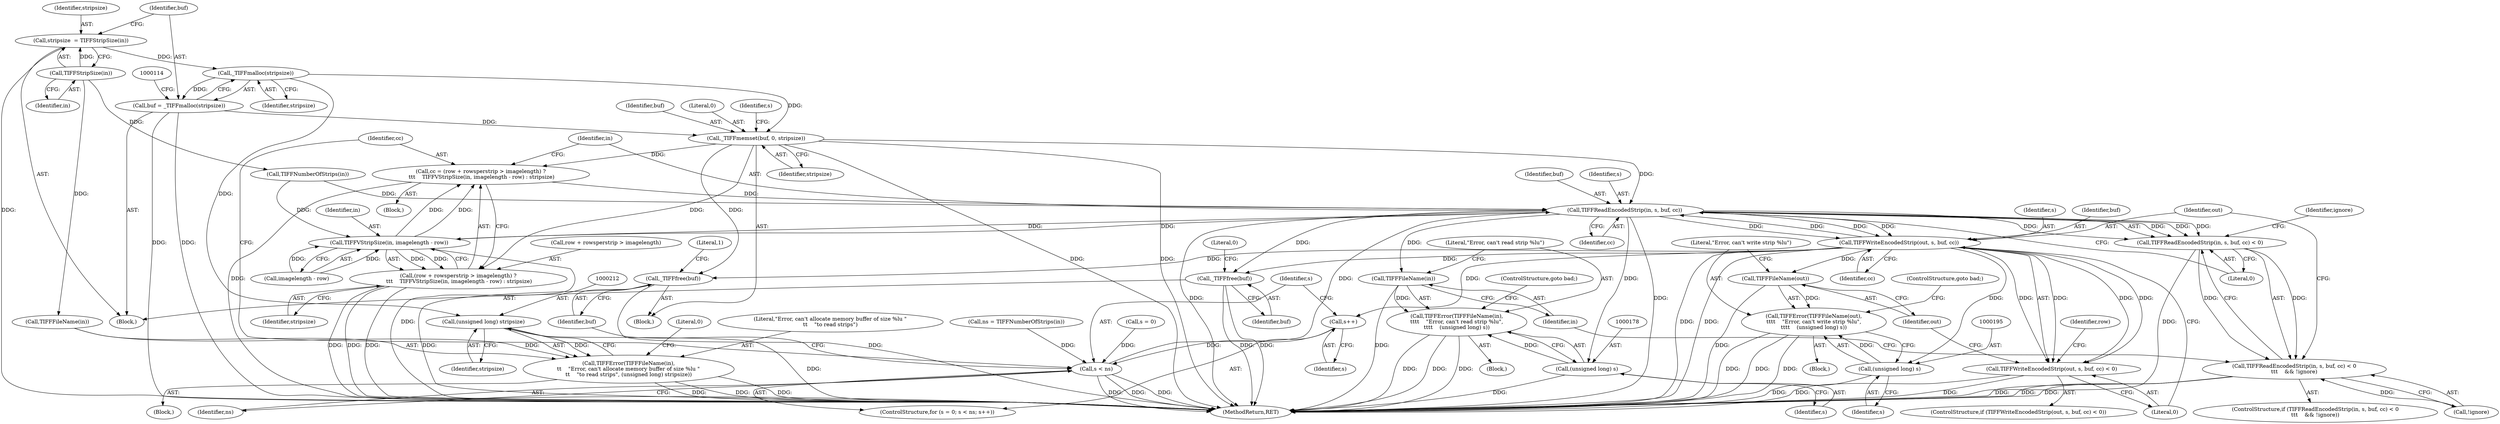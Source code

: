 digraph "1_libtiff_5397a417e61258c69209904e652a1f409ec3b9df@API" {
"1000111" [label="(Call,_TIFFmalloc(stripsize))"];
"1000104" [label="(Call,stripsize  = TIFFStripSize(in))"];
"1000106" [label="(Call,TIFFStripSize(in))"];
"1000109" [label="(Call,buf = _TIFFmalloc(stripsize))"];
"1000132" [label="(Call,_TIFFmemset(buf, 0, stripsize))"];
"1000147" [label="(Call,cc = (row + rowsperstrip > imagelength) ?\n \t\t\t    TIFFVStripSize(in, imagelength - row) : stripsize)"];
"1000164" [label="(Call,TIFFReadEncodedStrip(in, s, buf, cc))"];
"1000155" [label="(Call,TIFFVStripSize(in, imagelength - row))"];
"1000149" [label="(Call,(row + rowsperstrip > imagelength) ?\n \t\t\t    TIFFVStripSize(in, imagelength - row) : stripsize)"];
"1000163" [label="(Call,TIFFReadEncodedStrip(in, s, buf, cc) < 0)"];
"1000162" [label="(Call,TIFFReadEncodedStrip(in, s, buf, cc) < 0\n\t\t\t    && !ignore)"];
"1000174" [label="(Call,TIFFFileName(in))"];
"1000173" [label="(Call,TIFFError(TIFFFileName(in),\n\t\t\t\t    \"Error, can't read strip %lu\",\n\t\t\t\t    (unsigned long) s))"];
"1000177" [label="(Call,(unsigned long) s)"];
"1000183" [label="(Call,TIFFWriteEncodedStrip(out, s, buf, cc))"];
"1000143" [label="(Call,s++)"];
"1000140" [label="(Call,s < ns)"];
"1000182" [label="(Call,TIFFWriteEncodedStrip(out, s, buf, cc) < 0)"];
"1000191" [label="(Call,TIFFFileName(out))"];
"1000190" [label="(Call,TIFFError(TIFFFileName(out),\n\t\t\t\t    \"Error, can't write strip %lu\",\n\t\t\t\t    (unsigned long) s))"];
"1000194" [label="(Call,(unsigned long) s)"];
"1000201" [label="(Call,_TIFFfree(buf))"];
"1000217" [label="(Call,_TIFFfree(buf))"];
"1000211" [label="(Call,(unsigned long) stripsize)"];
"1000207" [label="(Call,TIFFError(TIFFFileName(in),\n\t\t    \"Error, can't allocate memory buffer of size %lu \"\n\t\t    \"to read strips\", (unsigned long) stripsize))"];
"1000182" [label="(Call,TIFFWriteEncodedStrip(out, s, buf, cc) < 0)"];
"1000220" [label="(Literal,0)"];
"1000186" [label="(Identifier,buf)"];
"1000137" [label="(Call,s = 0)"];
"1000141" [label="(Identifier,s)"];
"1000213" [label="(Identifier,stripsize)"];
"1000210" [label="(Literal,\"Error, can't allocate memory buffer of size %lu \"\n\t\t    \"to read strips\")"];
"1000156" [label="(Identifier,in)"];
"1000211" [label="(Call,(unsigned long) stripsize)"];
"1000124" [label="(Call,ns = TIFFNumberOfStrips(in))"];
"1000217" [label="(Call,_TIFFfree(buf))"];
"1000162" [label="(Call,TIFFReadEncodedStrip(in, s, buf, cc) < 0\n\t\t\t    && !ignore)"];
"1000179" [label="(Identifier,s)"];
"1000176" [label="(Literal,\"Error, can't read strip %lu\")"];
"1000132" [label="(Call,_TIFFmemset(buf, 0, stripsize))"];
"1000170" [label="(Call,!ignore)"];
"1000145" [label="(Block,)"];
"1000144" [label="(Identifier,s)"];
"1000126" [label="(Call,TIFFNumberOfStrips(in))"];
"1000177" [label="(Call,(unsigned long) s)"];
"1000143" [label="(Call,s++)"];
"1000167" [label="(Identifier,buf)"];
"1000215" [label="(Literal,0)"];
"1000206" [label="(Block,)"];
"1000109" [label="(Call,buf = _TIFFmalloc(stripsize))"];
"1000171" [label="(Identifier,ignore)"];
"1000189" [label="(Block,)"];
"1000161" [label="(ControlStructure,if (TIFFReadEncodedStrip(in, s, buf, cc) < 0\n\t\t\t    && !ignore))"];
"1000142" [label="(Identifier,ns)"];
"1000164" [label="(Call,TIFFReadEncodedStrip(in, s, buf, cc))"];
"1000136" [label="(ControlStructure,for (s = 0; s < ns; s++))"];
"1000160" [label="(Identifier,stripsize)"];
"1000169" [label="(Literal,0)"];
"1000168" [label="(Identifier,cc)"];
"1000102" [label="(Block,)"];
"1000149" [label="(Call,(row + rowsperstrip > imagelength) ?\n \t\t\t    TIFFVStripSize(in, imagelength - row) : stripsize)"];
"1000192" [label="(Identifier,out)"];
"1000175" [label="(Identifier,in)"];
"1000155" [label="(Call,TIFFVStripSize(in, imagelength - row))"];
"1000157" [label="(Call,imagelength - row)"];
"1000104" [label="(Call,stripsize  = TIFFStripSize(in))"];
"1000111" [label="(Call,_TIFFmalloc(stripsize))"];
"1000204" [label="(Literal,1)"];
"1000110" [label="(Identifier,buf)"];
"1000190" [label="(Call,TIFFError(TIFFFileName(out),\n\t\t\t\t    \"Error, can't write strip %lu\",\n\t\t\t\t    (unsigned long) s))"];
"1000148" [label="(Identifier,cc)"];
"1000147" [label="(Call,cc = (row + rowsperstrip > imagelength) ?\n \t\t\t    TIFFVStripSize(in, imagelength - row) : stripsize)"];
"1000183" [label="(Call,TIFFWriteEncodedStrip(out, s, buf, cc))"];
"1000133" [label="(Identifier,buf)"];
"1000107" [label="(Identifier,in)"];
"1000106" [label="(Call,TIFFStripSize(in))"];
"1000134" [label="(Literal,0)"];
"1000174" [label="(Call,TIFFFileName(in))"];
"1000105" [label="(Identifier,stripsize)"];
"1000150" [label="(Call,row + rowsperstrip > imagelength)"];
"1000208" [label="(Call,TIFFFileName(in))"];
"1000121" [label="(Block,)"];
"1000197" [label="(ControlStructure,goto bad;)"];
"1000166" [label="(Identifier,s)"];
"1000188" [label="(Literal,0)"];
"1000196" [label="(Identifier,s)"];
"1000221" [label="(MethodReturn,RET)"];
"1000191" [label="(Call,TIFFFileName(out))"];
"1000194" [label="(Call,(unsigned long) s)"];
"1000180" [label="(ControlStructure,goto bad;)"];
"1000140" [label="(Call,s < ns)"];
"1000165" [label="(Identifier,in)"];
"1000184" [label="(Identifier,out)"];
"1000138" [label="(Identifier,s)"];
"1000135" [label="(Identifier,stripsize)"];
"1000207" [label="(Call,TIFFError(TIFFFileName(in),\n\t\t    \"Error, can't allocate memory buffer of size %lu \"\n\t\t    \"to read strips\", (unsigned long) stripsize))"];
"1000187" [label="(Identifier,cc)"];
"1000112" [label="(Identifier,stripsize)"];
"1000163" [label="(Call,TIFFReadEncodedStrip(in, s, buf, cc) < 0)"];
"1000202" [label="(Identifier,buf)"];
"1000201" [label="(Call,_TIFFfree(buf))"];
"1000173" [label="(Call,TIFFError(TIFFFileName(in),\n\t\t\t\t    \"Error, can't read strip %lu\",\n\t\t\t\t    (unsigned long) s))"];
"1000218" [label="(Identifier,buf)"];
"1000172" [label="(Block,)"];
"1000185" [label="(Identifier,s)"];
"1000199" [label="(Identifier,row)"];
"1000193" [label="(Literal,\"Error, can't write strip %lu\")"];
"1000181" [label="(ControlStructure,if (TIFFWriteEncodedStrip(out, s, buf, cc) < 0))"];
"1000111" -> "1000109"  [label="AST: "];
"1000111" -> "1000112"  [label="CFG: "];
"1000112" -> "1000111"  [label="AST: "];
"1000109" -> "1000111"  [label="CFG: "];
"1000111" -> "1000109"  [label="DDG: "];
"1000104" -> "1000111"  [label="DDG: "];
"1000111" -> "1000132"  [label="DDG: "];
"1000111" -> "1000211"  [label="DDG: "];
"1000104" -> "1000102"  [label="AST: "];
"1000104" -> "1000106"  [label="CFG: "];
"1000105" -> "1000104"  [label="AST: "];
"1000106" -> "1000104"  [label="AST: "];
"1000110" -> "1000104"  [label="CFG: "];
"1000104" -> "1000221"  [label="DDG: "];
"1000106" -> "1000104"  [label="DDG: "];
"1000106" -> "1000107"  [label="CFG: "];
"1000107" -> "1000106"  [label="AST: "];
"1000106" -> "1000126"  [label="DDG: "];
"1000106" -> "1000208"  [label="DDG: "];
"1000109" -> "1000102"  [label="AST: "];
"1000110" -> "1000109"  [label="AST: "];
"1000114" -> "1000109"  [label="CFG: "];
"1000109" -> "1000221"  [label="DDG: "];
"1000109" -> "1000221"  [label="DDG: "];
"1000109" -> "1000132"  [label="DDG: "];
"1000132" -> "1000121"  [label="AST: "];
"1000132" -> "1000135"  [label="CFG: "];
"1000133" -> "1000132"  [label="AST: "];
"1000134" -> "1000132"  [label="AST: "];
"1000135" -> "1000132"  [label="AST: "];
"1000138" -> "1000132"  [label="CFG: "];
"1000132" -> "1000221"  [label="DDG: "];
"1000132" -> "1000221"  [label="DDG: "];
"1000132" -> "1000147"  [label="DDG: "];
"1000132" -> "1000149"  [label="DDG: "];
"1000132" -> "1000164"  [label="DDG: "];
"1000132" -> "1000201"  [label="DDG: "];
"1000147" -> "1000145"  [label="AST: "];
"1000147" -> "1000149"  [label="CFG: "];
"1000148" -> "1000147"  [label="AST: "];
"1000149" -> "1000147"  [label="AST: "];
"1000165" -> "1000147"  [label="CFG: "];
"1000147" -> "1000221"  [label="DDG: "];
"1000155" -> "1000147"  [label="DDG: "];
"1000155" -> "1000147"  [label="DDG: "];
"1000147" -> "1000164"  [label="DDG: "];
"1000164" -> "1000163"  [label="AST: "];
"1000164" -> "1000168"  [label="CFG: "];
"1000165" -> "1000164"  [label="AST: "];
"1000166" -> "1000164"  [label="AST: "];
"1000167" -> "1000164"  [label="AST: "];
"1000168" -> "1000164"  [label="AST: "];
"1000169" -> "1000164"  [label="CFG: "];
"1000164" -> "1000221"  [label="DDG: "];
"1000164" -> "1000221"  [label="DDG: "];
"1000164" -> "1000155"  [label="DDG: "];
"1000164" -> "1000163"  [label="DDG: "];
"1000164" -> "1000163"  [label="DDG: "];
"1000164" -> "1000163"  [label="DDG: "];
"1000164" -> "1000163"  [label="DDG: "];
"1000126" -> "1000164"  [label="DDG: "];
"1000155" -> "1000164"  [label="DDG: "];
"1000140" -> "1000164"  [label="DDG: "];
"1000183" -> "1000164"  [label="DDG: "];
"1000164" -> "1000174"  [label="DDG: "];
"1000164" -> "1000177"  [label="DDG: "];
"1000164" -> "1000183"  [label="DDG: "];
"1000164" -> "1000183"  [label="DDG: "];
"1000164" -> "1000183"  [label="DDG: "];
"1000164" -> "1000217"  [label="DDG: "];
"1000155" -> "1000149"  [label="AST: "];
"1000155" -> "1000157"  [label="CFG: "];
"1000156" -> "1000155"  [label="AST: "];
"1000157" -> "1000155"  [label="AST: "];
"1000149" -> "1000155"  [label="CFG: "];
"1000155" -> "1000221"  [label="DDG: "];
"1000155" -> "1000149"  [label="DDG: "];
"1000155" -> "1000149"  [label="DDG: "];
"1000126" -> "1000155"  [label="DDG: "];
"1000157" -> "1000155"  [label="DDG: "];
"1000157" -> "1000155"  [label="DDG: "];
"1000149" -> "1000160"  [label="CFG: "];
"1000150" -> "1000149"  [label="AST: "];
"1000160" -> "1000149"  [label="AST: "];
"1000149" -> "1000221"  [label="DDG: "];
"1000149" -> "1000221"  [label="DDG: "];
"1000149" -> "1000221"  [label="DDG: "];
"1000163" -> "1000162"  [label="AST: "];
"1000163" -> "1000169"  [label="CFG: "];
"1000169" -> "1000163"  [label="AST: "];
"1000171" -> "1000163"  [label="CFG: "];
"1000162" -> "1000163"  [label="CFG: "];
"1000163" -> "1000221"  [label="DDG: "];
"1000163" -> "1000162"  [label="DDG: "];
"1000163" -> "1000162"  [label="DDG: "];
"1000162" -> "1000161"  [label="AST: "];
"1000162" -> "1000170"  [label="CFG: "];
"1000170" -> "1000162"  [label="AST: "];
"1000175" -> "1000162"  [label="CFG: "];
"1000184" -> "1000162"  [label="CFG: "];
"1000162" -> "1000221"  [label="DDG: "];
"1000162" -> "1000221"  [label="DDG: "];
"1000162" -> "1000221"  [label="DDG: "];
"1000170" -> "1000162"  [label="DDG: "];
"1000174" -> "1000173"  [label="AST: "];
"1000174" -> "1000175"  [label="CFG: "];
"1000175" -> "1000174"  [label="AST: "];
"1000176" -> "1000174"  [label="CFG: "];
"1000174" -> "1000221"  [label="DDG: "];
"1000174" -> "1000173"  [label="DDG: "];
"1000173" -> "1000172"  [label="AST: "];
"1000173" -> "1000177"  [label="CFG: "];
"1000176" -> "1000173"  [label="AST: "];
"1000177" -> "1000173"  [label="AST: "];
"1000180" -> "1000173"  [label="CFG: "];
"1000173" -> "1000221"  [label="DDG: "];
"1000173" -> "1000221"  [label="DDG: "];
"1000173" -> "1000221"  [label="DDG: "];
"1000177" -> "1000173"  [label="DDG: "];
"1000177" -> "1000179"  [label="CFG: "];
"1000178" -> "1000177"  [label="AST: "];
"1000179" -> "1000177"  [label="AST: "];
"1000177" -> "1000221"  [label="DDG: "];
"1000183" -> "1000182"  [label="AST: "];
"1000183" -> "1000187"  [label="CFG: "];
"1000184" -> "1000183"  [label="AST: "];
"1000185" -> "1000183"  [label="AST: "];
"1000186" -> "1000183"  [label="AST: "];
"1000187" -> "1000183"  [label="AST: "];
"1000188" -> "1000183"  [label="CFG: "];
"1000183" -> "1000221"  [label="DDG: "];
"1000183" -> "1000221"  [label="DDG: "];
"1000183" -> "1000143"  [label="DDG: "];
"1000183" -> "1000182"  [label="DDG: "];
"1000183" -> "1000182"  [label="DDG: "];
"1000183" -> "1000182"  [label="DDG: "];
"1000183" -> "1000182"  [label="DDG: "];
"1000183" -> "1000191"  [label="DDG: "];
"1000183" -> "1000194"  [label="DDG: "];
"1000183" -> "1000201"  [label="DDG: "];
"1000183" -> "1000217"  [label="DDG: "];
"1000143" -> "1000136"  [label="AST: "];
"1000143" -> "1000144"  [label="CFG: "];
"1000144" -> "1000143"  [label="AST: "];
"1000141" -> "1000143"  [label="CFG: "];
"1000143" -> "1000140"  [label="DDG: "];
"1000140" -> "1000136"  [label="AST: "];
"1000140" -> "1000142"  [label="CFG: "];
"1000141" -> "1000140"  [label="AST: "];
"1000142" -> "1000140"  [label="AST: "];
"1000148" -> "1000140"  [label="CFG: "];
"1000202" -> "1000140"  [label="CFG: "];
"1000140" -> "1000221"  [label="DDG: "];
"1000140" -> "1000221"  [label="DDG: "];
"1000140" -> "1000221"  [label="DDG: "];
"1000137" -> "1000140"  [label="DDG: "];
"1000124" -> "1000140"  [label="DDG: "];
"1000182" -> "1000181"  [label="AST: "];
"1000182" -> "1000188"  [label="CFG: "];
"1000188" -> "1000182"  [label="AST: "];
"1000192" -> "1000182"  [label="CFG: "];
"1000199" -> "1000182"  [label="CFG: "];
"1000182" -> "1000221"  [label="DDG: "];
"1000182" -> "1000221"  [label="DDG: "];
"1000191" -> "1000190"  [label="AST: "];
"1000191" -> "1000192"  [label="CFG: "];
"1000192" -> "1000191"  [label="AST: "];
"1000193" -> "1000191"  [label="CFG: "];
"1000191" -> "1000221"  [label="DDG: "];
"1000191" -> "1000190"  [label="DDG: "];
"1000190" -> "1000189"  [label="AST: "];
"1000190" -> "1000194"  [label="CFG: "];
"1000193" -> "1000190"  [label="AST: "];
"1000194" -> "1000190"  [label="AST: "];
"1000197" -> "1000190"  [label="CFG: "];
"1000190" -> "1000221"  [label="DDG: "];
"1000190" -> "1000221"  [label="DDG: "];
"1000190" -> "1000221"  [label="DDG: "];
"1000194" -> "1000190"  [label="DDG: "];
"1000194" -> "1000196"  [label="CFG: "];
"1000195" -> "1000194"  [label="AST: "];
"1000196" -> "1000194"  [label="AST: "];
"1000194" -> "1000221"  [label="DDG: "];
"1000201" -> "1000121"  [label="AST: "];
"1000201" -> "1000202"  [label="CFG: "];
"1000202" -> "1000201"  [label="AST: "];
"1000204" -> "1000201"  [label="CFG: "];
"1000201" -> "1000221"  [label="DDG: "];
"1000201" -> "1000221"  [label="DDG: "];
"1000217" -> "1000102"  [label="AST: "];
"1000217" -> "1000218"  [label="CFG: "];
"1000218" -> "1000217"  [label="AST: "];
"1000220" -> "1000217"  [label="CFG: "];
"1000217" -> "1000221"  [label="DDG: "];
"1000217" -> "1000221"  [label="DDG: "];
"1000211" -> "1000207"  [label="AST: "];
"1000211" -> "1000213"  [label="CFG: "];
"1000212" -> "1000211"  [label="AST: "];
"1000213" -> "1000211"  [label="AST: "];
"1000207" -> "1000211"  [label="CFG: "];
"1000211" -> "1000221"  [label="DDG: "];
"1000211" -> "1000207"  [label="DDG: "];
"1000207" -> "1000206"  [label="AST: "];
"1000208" -> "1000207"  [label="AST: "];
"1000210" -> "1000207"  [label="AST: "];
"1000215" -> "1000207"  [label="CFG: "];
"1000207" -> "1000221"  [label="DDG: "];
"1000207" -> "1000221"  [label="DDG: "];
"1000207" -> "1000221"  [label="DDG: "];
"1000208" -> "1000207"  [label="DDG: "];
}
